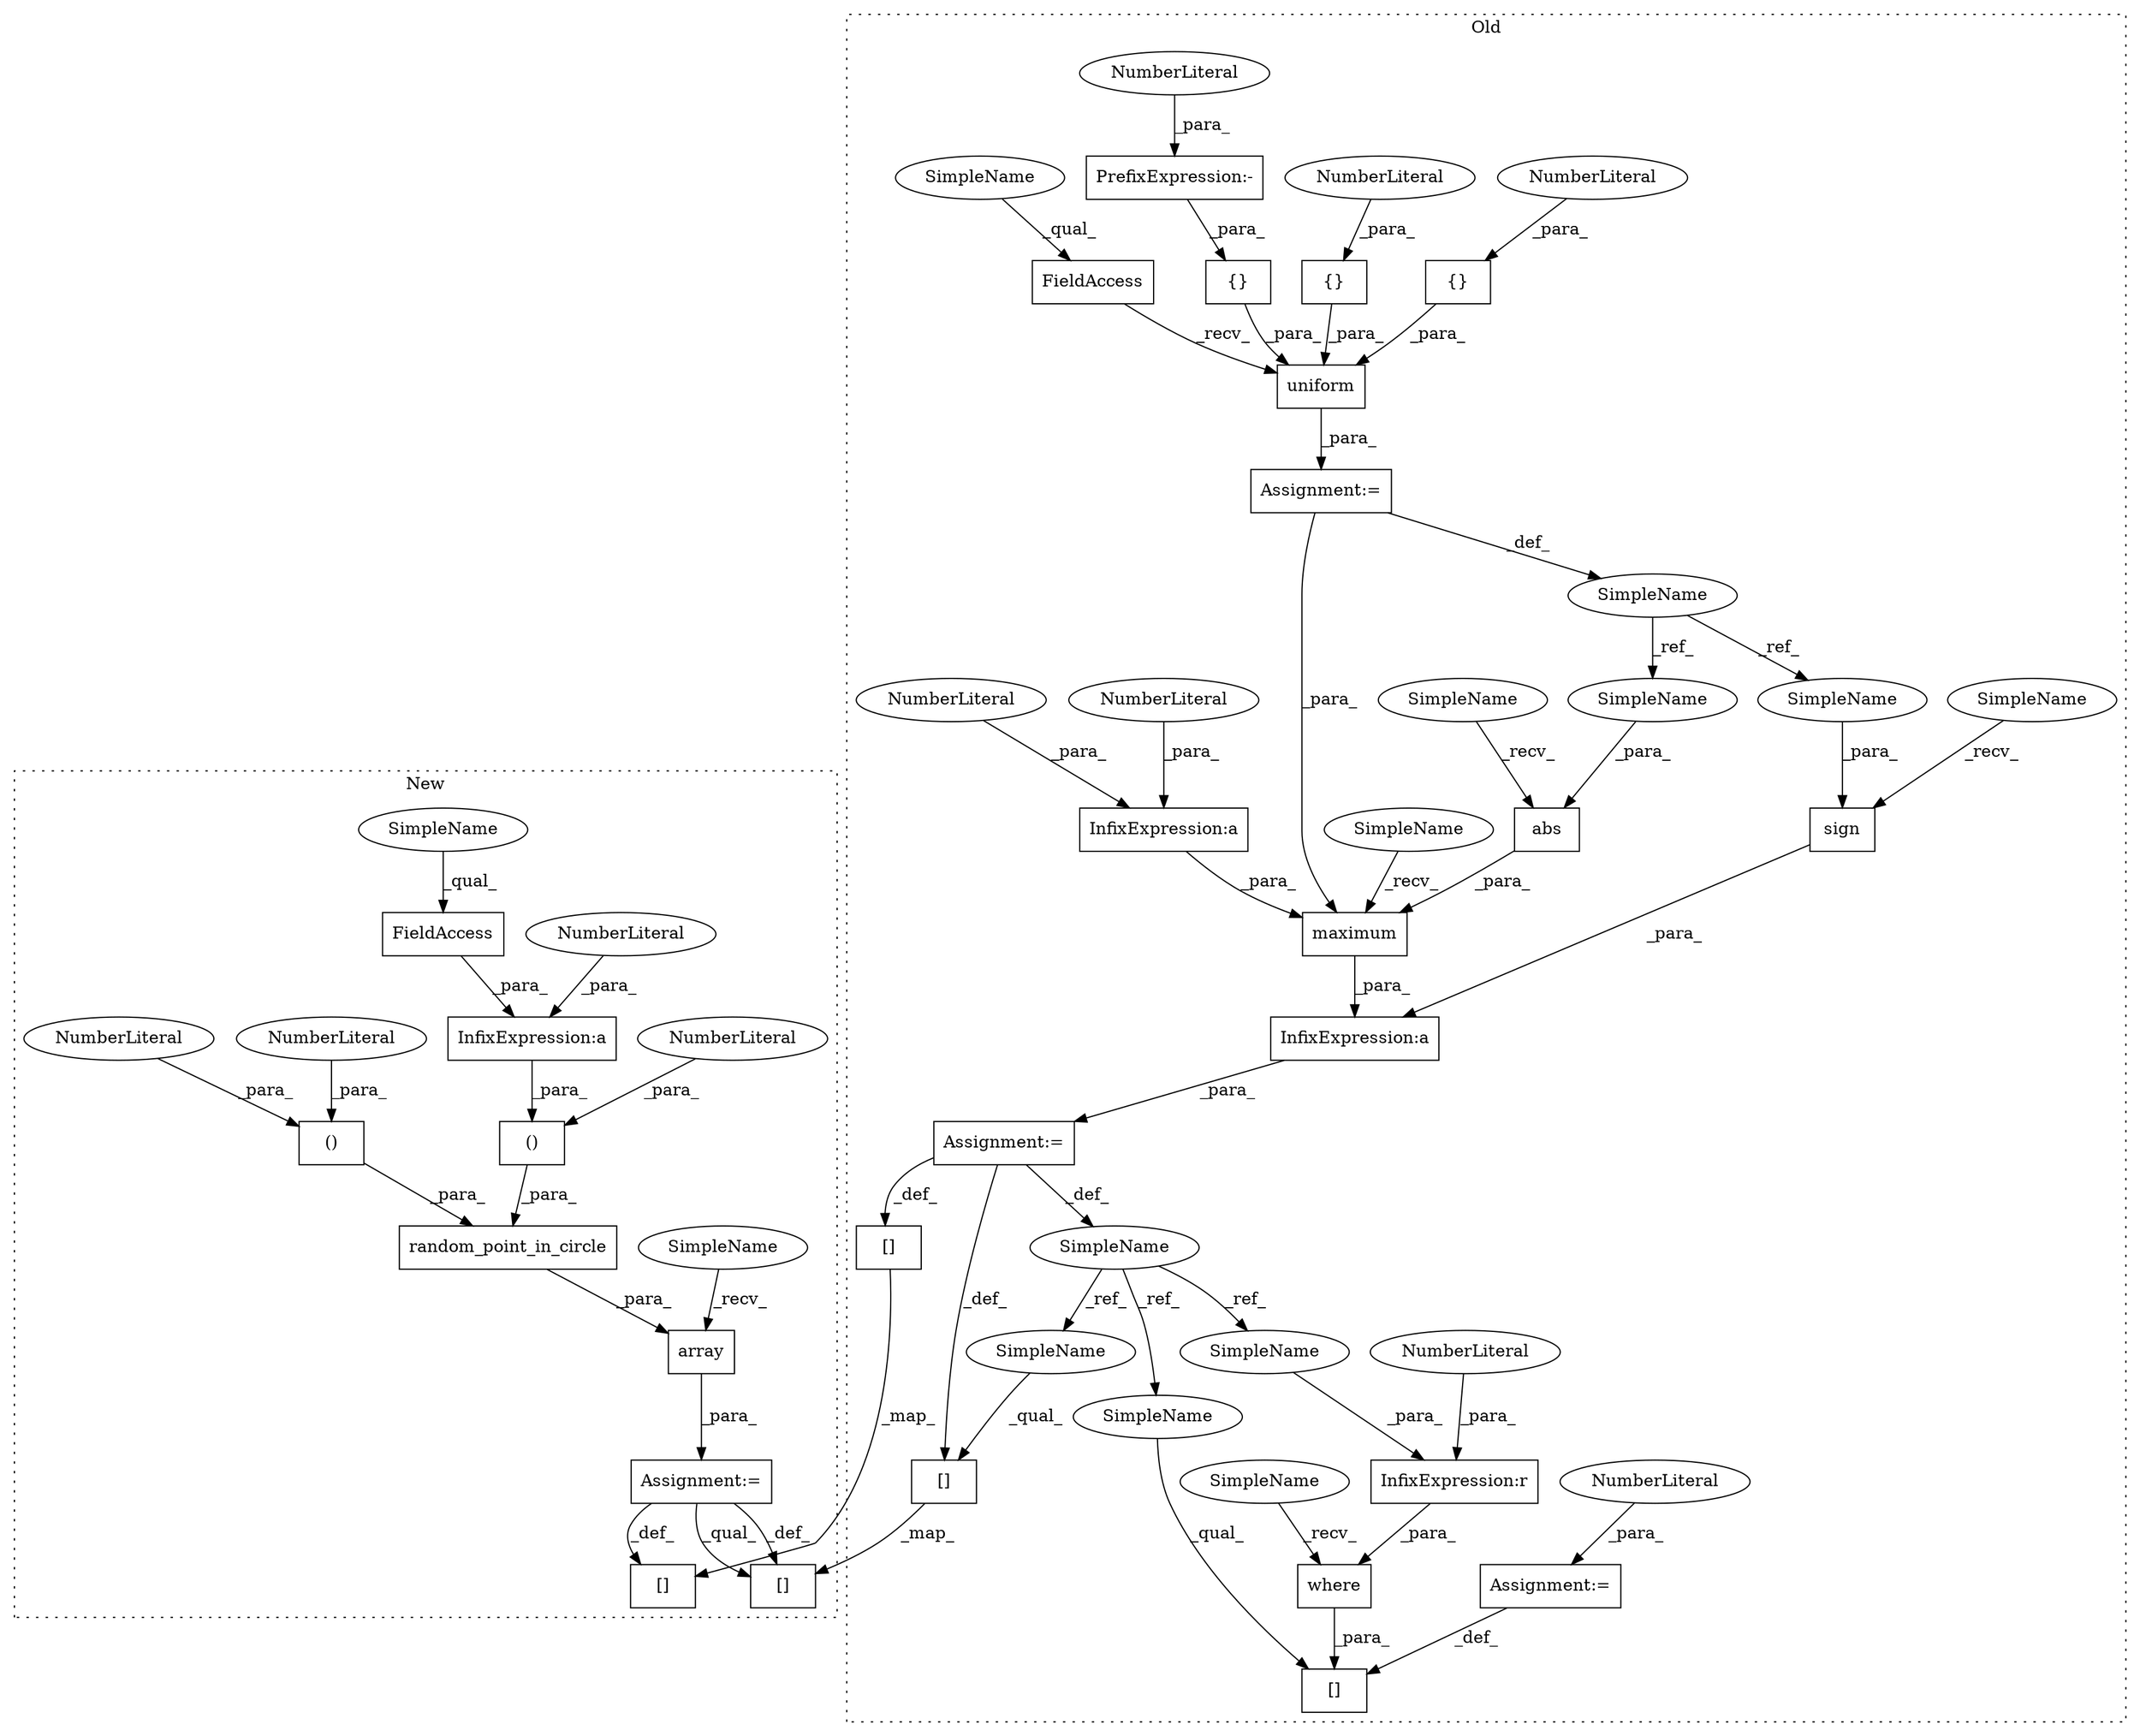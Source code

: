 digraph G {
subgraph cluster0 {
1 [label="{}" a="4" s="3908,3910" l="1,1" shape="box"];
3 [label="[]" a="2" s="4078,4099" l="5,1" shape="box"];
8 [label="InfixExpression:a" a="27" s="3992" l="3" shape="box"];
9 [label="InfixExpression:a" a="27" s="3952" l="3" shape="box"];
10 [label="NumberLiteral" a="34" s="3991" l="1" shape="ellipse"];
11 [label="{}" a="4" s="3893,3897" l="1,1" shape="box"];
12 [label="NumberLiteral" a="34" s="3995" l="1" shape="ellipse"];
13 [label="{}" a="4" s="3875,3880" l="1,1" shape="box"];
16 [label="NumberLiteral" a="34" s="3894" l="3" shape="ellipse"];
17 [label="[]" a="2" s="4004,4043" l="11,1" shape="box"];
19 [label="NumberLiteral" a="34" s="3909" l="1" shape="ellipse"];
21 [label="sign" a="32" s="3936,3951" l="5,1" shape="box"];
22 [label="where" a="32" s="4021,4042" l="6,1" shape="box"];
23 [label="SimpleName" a="42" s="3832" l="10" shape="ellipse"];
24 [label="abs" a="32" s="3975,3989" l="4,1" shape="box"];
25 [label="uniform" a="32" s="3856,3911" l="8,1" shape="box"];
26 [label="InfixExpression:r" a="27" s="4037" l="4" shape="box"];
27 [label="NumberLiteral" a="34" s="4041" l="1" shape="ellipse"];
30 [label="FieldAccess" a="22" s="3843" l="12" shape="box"];
31 [label="maximum" a="32" s="3961,3996" l="8,1" shape="box"];
32 [label="SimpleName" a="42" s="3918" l="10" shape="ellipse"];
34 [label="Assignment:=" a="7" s="4044" l="1" shape="box"];
35 [label="NumberLiteral" a="34" s="4045" l="3" shape="ellipse"];
36 [label="PrefixExpression:-" a="38" s="3876" l="1" shape="box"];
37 [label="NumberLiteral" a="34" s="3877" l="3" shape="ellipse"];
38 [label="Assignment:=" a="7" s="3842" l="1" shape="box"];
39 [label="Assignment:=" a="7" s="3928" l="1" shape="box"];
40 [label="[]" a="2" s="4054,4066" l="11,1" shape="box"];
42 [label="SimpleName" a="42" s="4054" l="10" shape="ellipse"];
43 [label="SimpleName" a="42" s="4027" l="10" shape="ellipse"];
44 [label="SimpleName" a="42" s="4004" l="10" shape="ellipse"];
47 [label="SimpleName" a="42" s="3979" l="10" shape="ellipse"];
48 [label="SimpleName" a="42" s="3941" l="10" shape="ellipse"];
49 [label="SimpleName" a="42" s="4015" l="5" shape="ellipse"];
50 [label="SimpleName" a="42" s="3930" l="5" shape="ellipse"];
51 [label="SimpleName" a="42" s="3955" l="5" shape="ellipse"];
52 [label="SimpleName" a="42" s="3969" l="5" shape="ellipse"];
53 [label="SimpleName" a="42" s="3843" l="5" shape="ellipse"];
label = "Old";
style="dotted";
}
subgraph cluster1 {
2 [label="random_point_in_circle" a="32" s="3938,4020" l="28,2" shape="box"];
4 [label="[]" a="2" s="4058,4079" l="5,1" shape="box"];
5 [label="()" a="106" s="4001" l="19" shape="box"];
6 [label="InfixExpression:a" a="27" s="3982" l="3" shape="box"];
7 [label="()" a="106" s="3966" l="28" shape="box"];
14 [label="NumberLiteral" a="34" s="4017" l="3" shape="ellipse"];
15 [label="NumberLiteral" a="34" s="3966" l="1" shape="ellipse"];
18 [label="NumberLiteral" a="34" s="3981" l="1" shape="ellipse"];
20 [label="NumberLiteral" a="34" s="4001" l="3" shape="ellipse"];
28 [label="array" a="32" s="3932,4022" l="6,1" shape="box"];
29 [label="FieldAccess" a="22" s="3985" l="8" shape="box"];
33 [label="Assignment:=" a="7" s="3925" l="1" shape="box"];
41 [label="[]" a="2" s="4029,4046" l="16,1" shape="box"];
45 [label="SimpleName" a="42" s="3985" l="5" shape="ellipse"];
46 [label="SimpleName" a="42" s="3926" l="5" shape="ellipse"];
label = "New";
style="dotted";
}
1 -> 25 [label="_para_"];
2 -> 28 [label="_para_"];
3 -> 4 [label="_map_"];
5 -> 2 [label="_para_"];
6 -> 7 [label="_para_"];
7 -> 2 [label="_para_"];
8 -> 31 [label="_para_"];
9 -> 39 [label="_para_"];
10 -> 8 [label="_para_"];
11 -> 25 [label="_para_"];
12 -> 8 [label="_para_"];
13 -> 25 [label="_para_"];
14 -> 5 [label="_para_"];
15 -> 7 [label="_para_"];
16 -> 11 [label="_para_"];
18 -> 6 [label="_para_"];
19 -> 1 [label="_para_"];
20 -> 5 [label="_para_"];
21 -> 9 [label="_para_"];
22 -> 17 [label="_para_"];
23 -> 47 [label="_ref_"];
23 -> 48 [label="_ref_"];
24 -> 31 [label="_para_"];
25 -> 38 [label="_para_"];
26 -> 22 [label="_para_"];
27 -> 26 [label="_para_"];
28 -> 33 [label="_para_"];
29 -> 6 [label="_para_"];
30 -> 25 [label="_recv_"];
31 -> 9 [label="_para_"];
32 -> 44 [label="_ref_"];
32 -> 42 [label="_ref_"];
32 -> 43 [label="_ref_"];
33 -> 41 [label="_qual_"];
33 -> 41 [label="_def_"];
33 -> 4 [label="_def_"];
34 -> 17 [label="_def_"];
35 -> 34 [label="_para_"];
36 -> 13 [label="_para_"];
37 -> 36 [label="_para_"];
38 -> 23 [label="_def_"];
38 -> 31 [label="_para_"];
39 -> 40 [label="_def_"];
39 -> 32 [label="_def_"];
39 -> 3 [label="_def_"];
40 -> 41 [label="_map_"];
42 -> 40 [label="_qual_"];
43 -> 26 [label="_para_"];
44 -> 17 [label="_qual_"];
45 -> 29 [label="_qual_"];
46 -> 28 [label="_recv_"];
47 -> 24 [label="_para_"];
48 -> 21 [label="_para_"];
49 -> 22 [label="_recv_"];
50 -> 21 [label="_recv_"];
51 -> 31 [label="_recv_"];
52 -> 24 [label="_recv_"];
53 -> 30 [label="_qual_"];
}